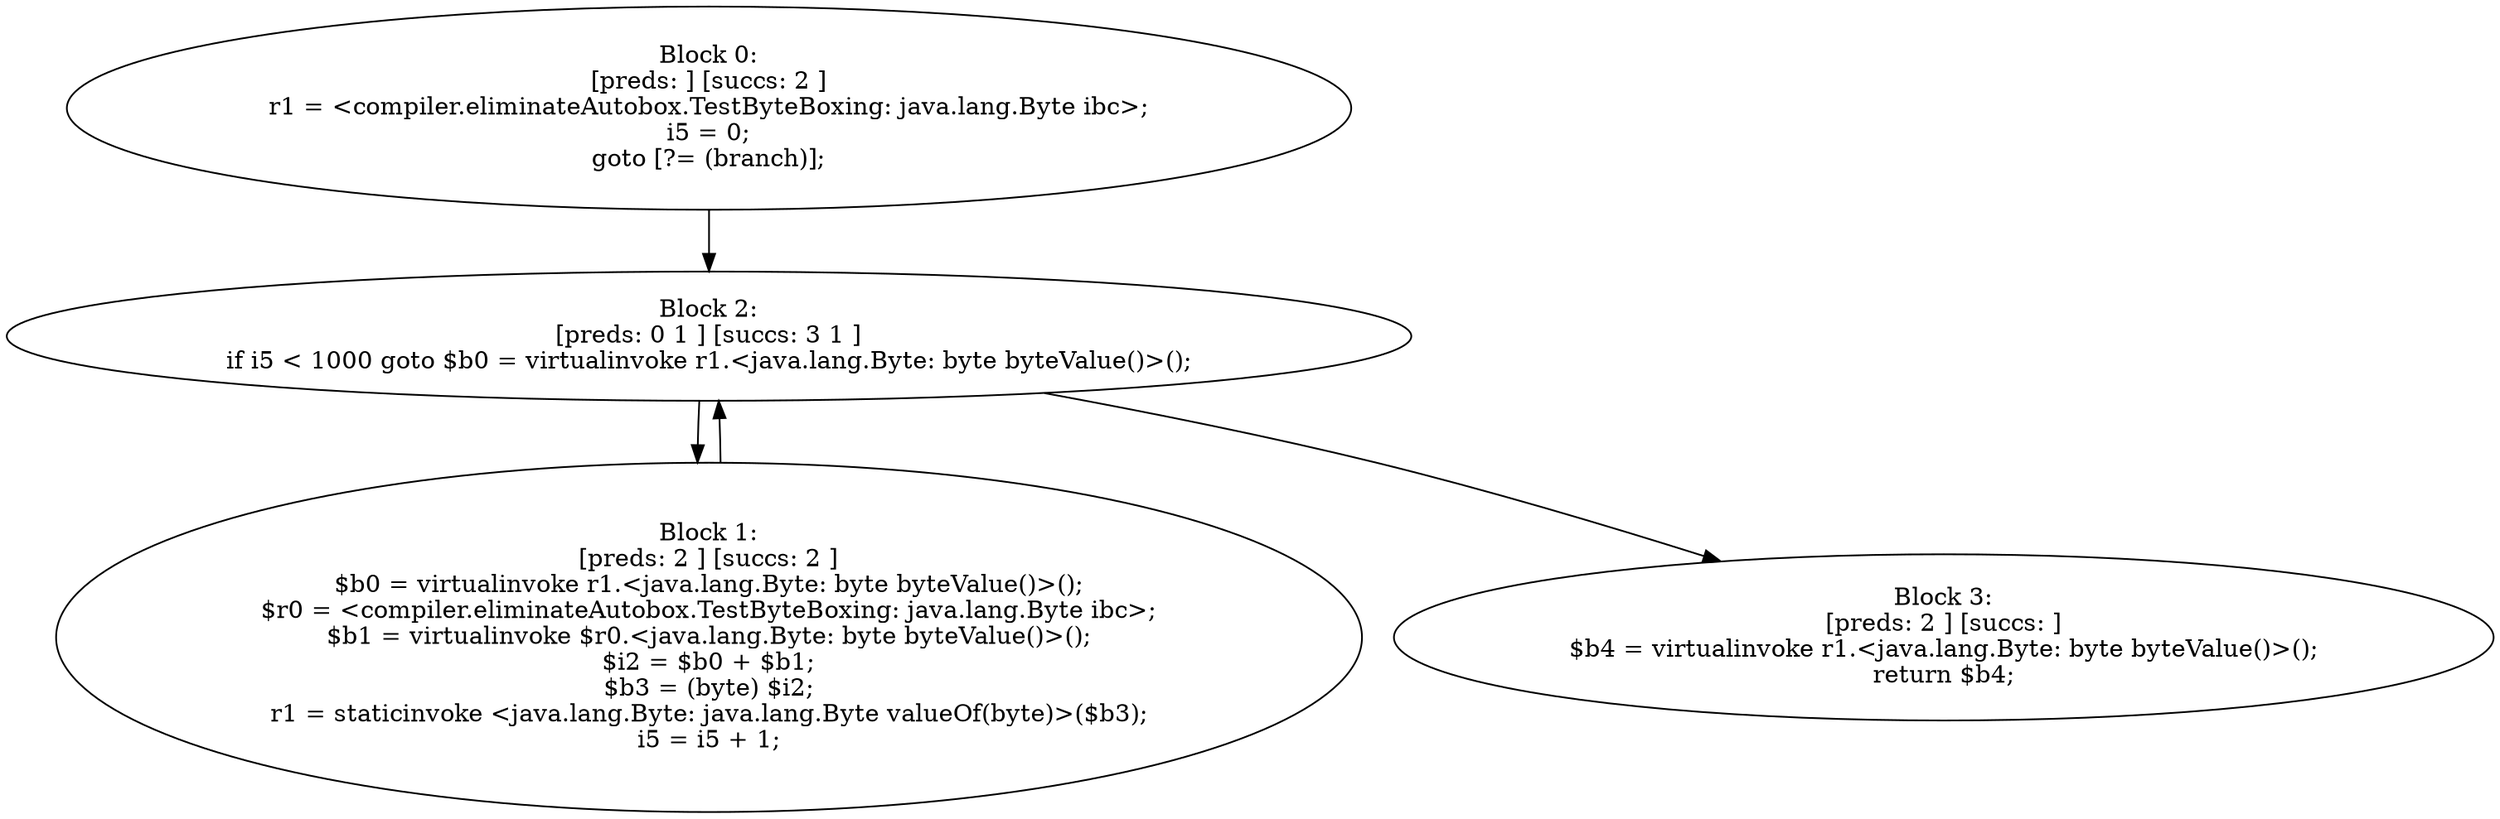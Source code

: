 digraph "unitGraph" {
    "Block 0:
[preds: ] [succs: 2 ]
r1 = <compiler.eliminateAutobox.TestByteBoxing: java.lang.Byte ibc>;
i5 = 0;
goto [?= (branch)];
"
    "Block 1:
[preds: 2 ] [succs: 2 ]
$b0 = virtualinvoke r1.<java.lang.Byte: byte byteValue()>();
$r0 = <compiler.eliminateAutobox.TestByteBoxing: java.lang.Byte ibc>;
$b1 = virtualinvoke $r0.<java.lang.Byte: byte byteValue()>();
$i2 = $b0 + $b1;
$b3 = (byte) $i2;
r1 = staticinvoke <java.lang.Byte: java.lang.Byte valueOf(byte)>($b3);
i5 = i5 + 1;
"
    "Block 2:
[preds: 0 1 ] [succs: 3 1 ]
if i5 < 1000 goto $b0 = virtualinvoke r1.<java.lang.Byte: byte byteValue()>();
"
    "Block 3:
[preds: 2 ] [succs: ]
$b4 = virtualinvoke r1.<java.lang.Byte: byte byteValue()>();
return $b4;
"
    "Block 0:
[preds: ] [succs: 2 ]
r1 = <compiler.eliminateAutobox.TestByteBoxing: java.lang.Byte ibc>;
i5 = 0;
goto [?= (branch)];
"->"Block 2:
[preds: 0 1 ] [succs: 3 1 ]
if i5 < 1000 goto $b0 = virtualinvoke r1.<java.lang.Byte: byte byteValue()>();
";
    "Block 1:
[preds: 2 ] [succs: 2 ]
$b0 = virtualinvoke r1.<java.lang.Byte: byte byteValue()>();
$r0 = <compiler.eliminateAutobox.TestByteBoxing: java.lang.Byte ibc>;
$b1 = virtualinvoke $r0.<java.lang.Byte: byte byteValue()>();
$i2 = $b0 + $b1;
$b3 = (byte) $i2;
r1 = staticinvoke <java.lang.Byte: java.lang.Byte valueOf(byte)>($b3);
i5 = i5 + 1;
"->"Block 2:
[preds: 0 1 ] [succs: 3 1 ]
if i5 < 1000 goto $b0 = virtualinvoke r1.<java.lang.Byte: byte byteValue()>();
";
    "Block 2:
[preds: 0 1 ] [succs: 3 1 ]
if i5 < 1000 goto $b0 = virtualinvoke r1.<java.lang.Byte: byte byteValue()>();
"->"Block 3:
[preds: 2 ] [succs: ]
$b4 = virtualinvoke r1.<java.lang.Byte: byte byteValue()>();
return $b4;
";
    "Block 2:
[preds: 0 1 ] [succs: 3 1 ]
if i5 < 1000 goto $b0 = virtualinvoke r1.<java.lang.Byte: byte byteValue()>();
"->"Block 1:
[preds: 2 ] [succs: 2 ]
$b0 = virtualinvoke r1.<java.lang.Byte: byte byteValue()>();
$r0 = <compiler.eliminateAutobox.TestByteBoxing: java.lang.Byte ibc>;
$b1 = virtualinvoke $r0.<java.lang.Byte: byte byteValue()>();
$i2 = $b0 + $b1;
$b3 = (byte) $i2;
r1 = staticinvoke <java.lang.Byte: java.lang.Byte valueOf(byte)>($b3);
i5 = i5 + 1;
";
}
